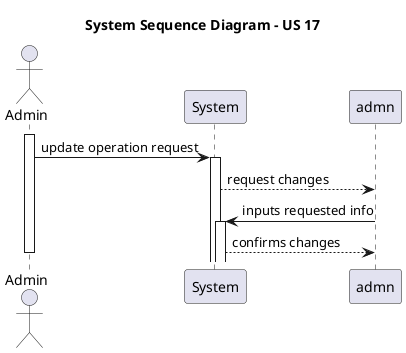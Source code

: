 @startuml US17_SSD

title System Sequence Diagram - US 17

actor "Admin" as adm
participant "System" as app

activate adm

adm -> app : update operation request

activate app
app --> admn : request changes
deactivate admn

admn -> app : inputs requested info
activate app
app --> admn : confirms changes
deactivate admn

deactivate adm

@enduml